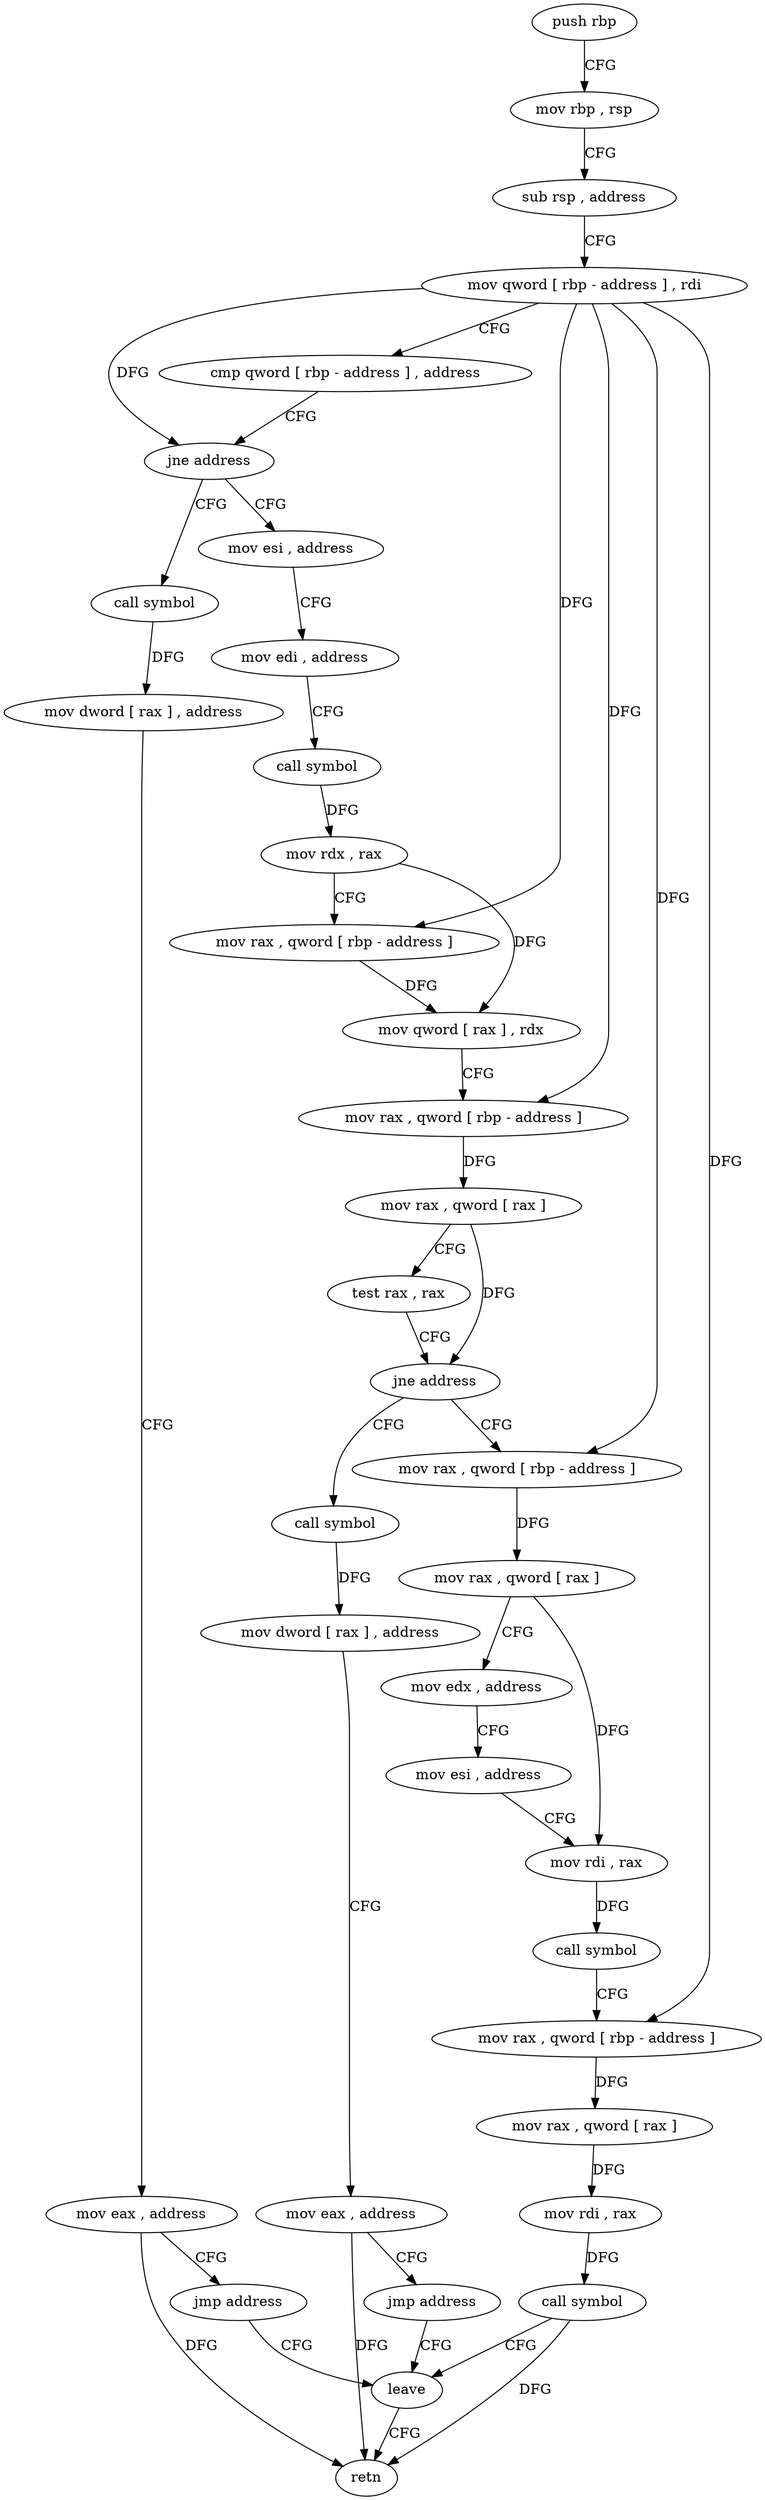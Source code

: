 digraph "func" {
"152765" [label = "push rbp" ]
"152766" [label = "mov rbp , rsp" ]
"152769" [label = "sub rsp , address" ]
"152773" [label = "mov qword [ rbp - address ] , rdi" ]
"152777" [label = "cmp qword [ rbp - address ] , address" ]
"152782" [label = "jne address" ]
"152802" [label = "mov esi , address" ]
"152784" [label = "call symbol" ]
"152807" [label = "mov edi , address" ]
"152812" [label = "call symbol" ]
"152817" [label = "mov rdx , rax" ]
"152820" [label = "mov rax , qword [ rbp - address ]" ]
"152824" [label = "mov qword [ rax ] , rdx" ]
"152827" [label = "mov rax , qword [ rbp - address ]" ]
"152831" [label = "mov rax , qword [ rax ]" ]
"152834" [label = "test rax , rax" ]
"152837" [label = "jne address" ]
"152857" [label = "mov rax , qword [ rbp - address ]" ]
"152839" [label = "call symbol" ]
"152789" [label = "mov dword [ rax ] , address" ]
"152795" [label = "mov eax , address" ]
"152800" [label = "jmp address" ]
"152897" [label = "leave" ]
"152861" [label = "mov rax , qword [ rax ]" ]
"152864" [label = "mov edx , address" ]
"152869" [label = "mov esi , address" ]
"152874" [label = "mov rdi , rax" ]
"152877" [label = "call symbol" ]
"152882" [label = "mov rax , qword [ rbp - address ]" ]
"152886" [label = "mov rax , qword [ rax ]" ]
"152889" [label = "mov rdi , rax" ]
"152892" [label = "call symbol" ]
"152844" [label = "mov dword [ rax ] , address" ]
"152850" [label = "mov eax , address" ]
"152855" [label = "jmp address" ]
"152898" [label = "retn" ]
"152765" -> "152766" [ label = "CFG" ]
"152766" -> "152769" [ label = "CFG" ]
"152769" -> "152773" [ label = "CFG" ]
"152773" -> "152777" [ label = "CFG" ]
"152773" -> "152782" [ label = "DFG" ]
"152773" -> "152820" [ label = "DFG" ]
"152773" -> "152827" [ label = "DFG" ]
"152773" -> "152857" [ label = "DFG" ]
"152773" -> "152882" [ label = "DFG" ]
"152777" -> "152782" [ label = "CFG" ]
"152782" -> "152802" [ label = "CFG" ]
"152782" -> "152784" [ label = "CFG" ]
"152802" -> "152807" [ label = "CFG" ]
"152784" -> "152789" [ label = "DFG" ]
"152807" -> "152812" [ label = "CFG" ]
"152812" -> "152817" [ label = "DFG" ]
"152817" -> "152820" [ label = "CFG" ]
"152817" -> "152824" [ label = "DFG" ]
"152820" -> "152824" [ label = "DFG" ]
"152824" -> "152827" [ label = "CFG" ]
"152827" -> "152831" [ label = "DFG" ]
"152831" -> "152834" [ label = "CFG" ]
"152831" -> "152837" [ label = "DFG" ]
"152834" -> "152837" [ label = "CFG" ]
"152837" -> "152857" [ label = "CFG" ]
"152837" -> "152839" [ label = "CFG" ]
"152857" -> "152861" [ label = "DFG" ]
"152839" -> "152844" [ label = "DFG" ]
"152789" -> "152795" [ label = "CFG" ]
"152795" -> "152800" [ label = "CFG" ]
"152795" -> "152898" [ label = "DFG" ]
"152800" -> "152897" [ label = "CFG" ]
"152897" -> "152898" [ label = "CFG" ]
"152861" -> "152864" [ label = "CFG" ]
"152861" -> "152874" [ label = "DFG" ]
"152864" -> "152869" [ label = "CFG" ]
"152869" -> "152874" [ label = "CFG" ]
"152874" -> "152877" [ label = "DFG" ]
"152877" -> "152882" [ label = "CFG" ]
"152882" -> "152886" [ label = "DFG" ]
"152886" -> "152889" [ label = "DFG" ]
"152889" -> "152892" [ label = "DFG" ]
"152892" -> "152897" [ label = "CFG" ]
"152892" -> "152898" [ label = "DFG" ]
"152844" -> "152850" [ label = "CFG" ]
"152850" -> "152855" [ label = "CFG" ]
"152850" -> "152898" [ label = "DFG" ]
"152855" -> "152897" [ label = "CFG" ]
}
